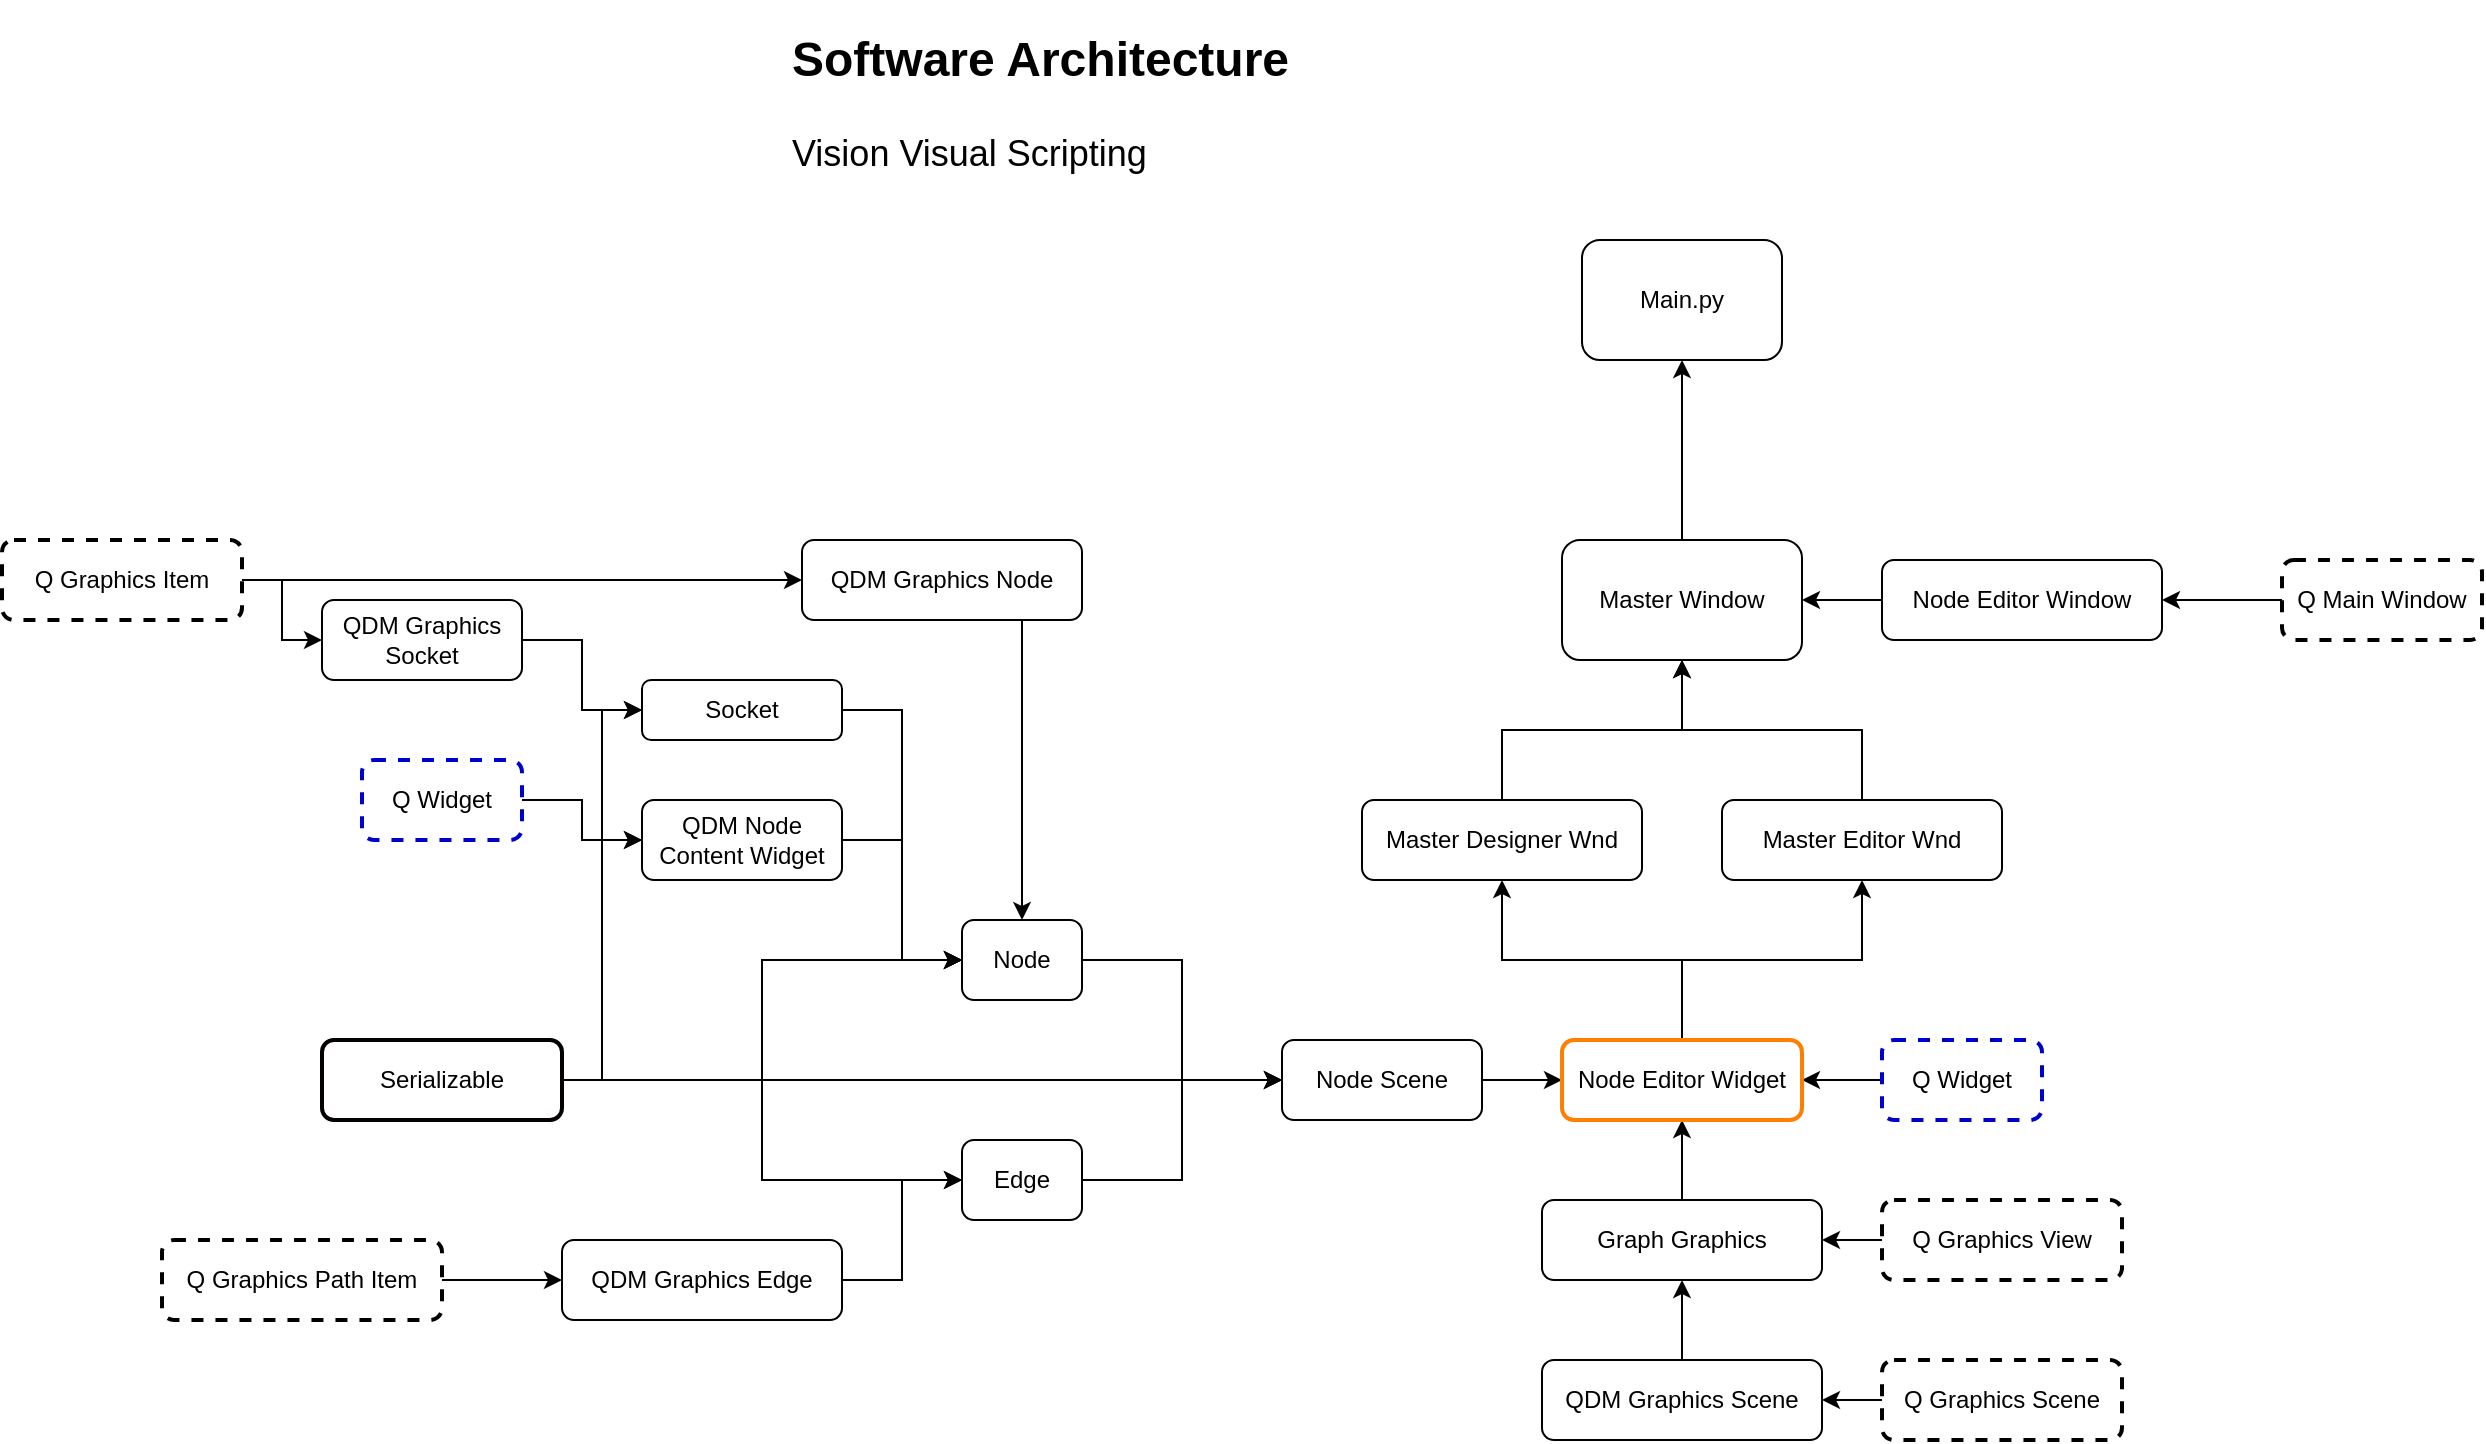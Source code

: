 <mxfile version="16.6.3" type="github">
  <diagram id="97u6j5r34sOa7uWUM_5N" name="Page-1">
    <mxGraphModel dx="981" dy="520" grid="1" gridSize="10" guides="1" tooltips="1" connect="1" arrows="1" fold="1" page="1" pageScale="1" pageWidth="1600" pageHeight="900" math="0" shadow="0">
      <root>
        <mxCell id="0" />
        <mxCell id="1" parent="0" />
        <mxCell id="1BXOV-kKkOCPN0veqqaP-1" value="&lt;h1&gt;Software Architecture&amp;nbsp;&lt;/h1&gt;&lt;h1&gt;&lt;font style=&quot;font-size: 18px ; font-weight: normal&quot;&gt;Vision Visual Scripting&lt;/font&gt;&lt;/h1&gt;" style="text;html=1;strokeColor=none;fillColor=none;spacing=5;spacingTop=-20;whiteSpace=wrap;overflow=hidden;rounded=0;strokeWidth=1;" parent="1" vertex="1">
          <mxGeometry x="410" y="90" width="340" height="110" as="geometry" />
        </mxCell>
        <mxCell id="1BXOV-kKkOCPN0veqqaP-4" value="" style="rounded=0;orthogonalLoop=1;jettySize=auto;html=1;endArrow=none;endFill=0;startArrow=classic;startFill=1;strokeWidth=1;" parent="1" source="1BXOV-kKkOCPN0veqqaP-2" target="1BXOV-kKkOCPN0veqqaP-3" edge="1">
          <mxGeometry relative="1" as="geometry" />
        </mxCell>
        <mxCell id="1BXOV-kKkOCPN0veqqaP-2" value="Main.py" style="rounded=1;whiteSpace=wrap;html=1;strokeWidth=1;" parent="1" vertex="1">
          <mxGeometry x="810" y="200" width="100" height="60" as="geometry" />
        </mxCell>
        <mxCell id="1BXOV-kKkOCPN0veqqaP-6" value="" style="rounded=0;orthogonalLoop=1;jettySize=auto;html=1;jumpSize=6;jumpStyle=none;targetPerimeterSpacing=0;strokeWidth=1;" parent="1" source="1BXOV-kKkOCPN0veqqaP-5" target="1BXOV-kKkOCPN0veqqaP-3" edge="1">
          <mxGeometry relative="1" as="geometry" />
        </mxCell>
        <mxCell id="1BXOV-kKkOCPN0veqqaP-3" value="Master Window" style="whiteSpace=wrap;html=1;rounded=1;strokeWidth=1;" parent="1" vertex="1">
          <mxGeometry x="800" y="350" width="120" height="60" as="geometry" />
        </mxCell>
        <mxCell id="1BXOV-kKkOCPN0veqqaP-8" value="" style="rounded=0;orthogonalLoop=1;jettySize=auto;html=1;startArrow=classic;startFill=1;endArrow=none;endFill=0;strokeWidth=1;edgeStyle=elbowEdgeStyle;" parent="1" source="1BXOV-kKkOCPN0veqqaP-5" target="1BXOV-kKkOCPN0veqqaP-7" edge="1">
          <mxGeometry relative="1" as="geometry" />
        </mxCell>
        <mxCell id="1BXOV-kKkOCPN0veqqaP-5" value="Node Editor Window" style="whiteSpace=wrap;html=1;rounded=1;strokeWidth=1;" parent="1" vertex="1">
          <mxGeometry x="960" y="360" width="140" height="40" as="geometry" />
        </mxCell>
        <mxCell id="1BXOV-kKkOCPN0veqqaP-7" value="Q Main Window" style="whiteSpace=wrap;html=1;rounded=1;strokeWidth=2;dashed=1;" parent="1" vertex="1">
          <mxGeometry x="1160" y="360" width="100" height="40" as="geometry" />
        </mxCell>
        <mxCell id="1BXOV-kKkOCPN0veqqaP-14" value="" style="rounded=0;orthogonalLoop=1;jettySize=auto;html=1;startArrow=classic;startFill=1;endArrow=none;endFill=0;strokeWidth=1;edgeStyle=elbowEdgeStyle;" parent="1" source="1BXOV-kKkOCPN0veqqaP-9" target="1BXOV-kKkOCPN0veqqaP-13" edge="1">
          <mxGeometry relative="1" as="geometry" />
        </mxCell>
        <mxCell id="1BXOV-kKkOCPN0veqqaP-16" value="" style="rounded=0;orthogonalLoop=1;jettySize=auto;html=1;startArrow=classic;startFill=1;endArrow=none;endFill=0;strokeWidth=1;" parent="1" source="1BXOV-kKkOCPN0veqqaP-9" target="1BXOV-kKkOCPN0veqqaP-15" edge="1">
          <mxGeometry relative="1" as="geometry" />
        </mxCell>
        <mxCell id="Xyz2LfplplAE0PjVY-bR-49" style="edgeStyle=elbowEdgeStyle;rounded=0;jumpStyle=none;jumpSize=6;orthogonalLoop=1;jettySize=auto;html=1;startArrow=classic;startFill=1;endArrow=none;endFill=0;targetPerimeterSpacing=0;strokeWidth=1;" parent="1" source="1BXOV-kKkOCPN0veqqaP-9" target="Xyz2LfplplAE0PjVY-bR-48" edge="1">
          <mxGeometry relative="1" as="geometry" />
        </mxCell>
        <mxCell id="F001ECK_hA_qUHwIVjkJ-22" style="edgeStyle=elbowEdgeStyle;rounded=0;orthogonalLoop=1;jettySize=auto;elbow=vertical;html=1;fontSize=18;endArrow=classic;endFill=1;" edge="1" parent="1" source="1BXOV-kKkOCPN0veqqaP-9" target="F001ECK_hA_qUHwIVjkJ-15">
          <mxGeometry relative="1" as="geometry" />
        </mxCell>
        <mxCell id="F001ECK_hA_qUHwIVjkJ-23" style="edgeStyle=elbowEdgeStyle;rounded=0;orthogonalLoop=1;jettySize=auto;elbow=vertical;html=1;fontSize=18;endArrow=classic;endFill=1;" edge="1" parent="1" source="1BXOV-kKkOCPN0veqqaP-9" target="F001ECK_hA_qUHwIVjkJ-9">
          <mxGeometry relative="1" as="geometry" />
        </mxCell>
        <mxCell id="1BXOV-kKkOCPN0veqqaP-9" value="Node Editor Widget" style="whiteSpace=wrap;html=1;rounded=1;strokeWidth=2;strokeColor=#FF8000;" parent="1" vertex="1">
          <mxGeometry x="800" y="600" width="120" height="40" as="geometry" />
        </mxCell>
        <mxCell id="1BXOV-kKkOCPN0veqqaP-11" value="Q Widget" style="whiteSpace=wrap;html=1;rounded=1;strokeWidth=2;dashed=1;strokeColor=#0000CC;" parent="1" vertex="1">
          <mxGeometry x="200" y="460" width="80" height="40" as="geometry" />
        </mxCell>
        <mxCell id="Xyz2LfplplAE0PjVY-bR-2" value="" style="edgeStyle=elbowEdgeStyle;rounded=0;jumpStyle=none;jumpSize=6;orthogonalLoop=1;jettySize=auto;html=1;startArrow=classic;startFill=1;endArrow=none;endFill=0;endSize=12;targetPerimeterSpacing=0;strokeWidth=1;" parent="1" source="1BXOV-kKkOCPN0veqqaP-13" target="Xyz2LfplplAE0PjVY-bR-1" edge="1">
          <mxGeometry relative="1" as="geometry" />
        </mxCell>
        <mxCell id="Xyz2LfplplAE0PjVY-bR-56" style="edgeStyle=elbowEdgeStyle;rounded=0;jumpStyle=none;jumpSize=6;orthogonalLoop=1;jettySize=auto;html=1;startArrow=classic;startFill=1;endArrow=none;endFill=0;targetPerimeterSpacing=0;strokeWidth=1;" parent="1" source="1BXOV-kKkOCPN0veqqaP-13" target="1BXOV-kKkOCPN0veqqaP-17" edge="1">
          <mxGeometry relative="1" as="geometry" />
        </mxCell>
        <mxCell id="1BXOV-kKkOCPN0veqqaP-13" value="Node Scene" style="whiteSpace=wrap;html=1;rounded=1;strokeWidth=1;" parent="1" vertex="1">
          <mxGeometry x="660" y="600" width="100" height="40" as="geometry" />
        </mxCell>
        <mxCell id="1BXOV-kKkOCPN0veqqaP-20" value="" style="rounded=0;orthogonalLoop=1;jettySize=auto;html=1;startArrow=classic;startFill=1;endArrow=none;endFill=0;strokeWidth=1;" parent="1" source="1BXOV-kKkOCPN0veqqaP-15" target="1BXOV-kKkOCPN0veqqaP-19" edge="1">
          <mxGeometry relative="1" as="geometry" />
        </mxCell>
        <mxCell id="1BXOV-kKkOCPN0veqqaP-22" value="" style="rounded=0;orthogonalLoop=1;jettySize=auto;html=1;startArrow=classic;startFill=1;endArrow=none;endFill=0;strokeWidth=1;" parent="1" source="1BXOV-kKkOCPN0veqqaP-15" target="1BXOV-kKkOCPN0veqqaP-21" edge="1">
          <mxGeometry relative="1" as="geometry" />
        </mxCell>
        <mxCell id="1BXOV-kKkOCPN0veqqaP-15" value="Graph Graphics" style="whiteSpace=wrap;html=1;rounded=1;strokeWidth=1;" parent="1" vertex="1">
          <mxGeometry x="790" y="680" width="140" height="40" as="geometry" />
        </mxCell>
        <mxCell id="1BXOV-kKkOCPN0veqqaP-17" value="Serializable" style="whiteSpace=wrap;html=1;rounded=1;strokeWidth=2;strokeColor=#050000;" parent="1" vertex="1">
          <mxGeometry x="180" y="600" width="120" height="40" as="geometry" />
        </mxCell>
        <mxCell id="1BXOV-kKkOCPN0veqqaP-19" value="Q Graphics View" style="whiteSpace=wrap;html=1;rounded=1;strokeWidth=2;dashed=1;" parent="1" vertex="1">
          <mxGeometry x="960" y="680" width="120" height="40" as="geometry" />
        </mxCell>
        <mxCell id="Xyz2LfplplAE0PjVY-bR-59" value="" style="edgeStyle=elbowEdgeStyle;rounded=0;jumpStyle=none;jumpSize=6;orthogonalLoop=1;jettySize=auto;html=1;startArrow=classic;startFill=1;endArrow=none;endFill=0;targetPerimeterSpacing=0;strokeWidth=1;" parent="1" source="1BXOV-kKkOCPN0veqqaP-21" target="Xyz2LfplplAE0PjVY-bR-58" edge="1">
          <mxGeometry relative="1" as="geometry" />
        </mxCell>
        <mxCell id="1BXOV-kKkOCPN0veqqaP-21" value="QDM Graphics Scene" style="whiteSpace=wrap;html=1;rounded=1;strokeWidth=1;" parent="1" vertex="1">
          <mxGeometry x="790" y="760" width="140" height="40" as="geometry" />
        </mxCell>
        <mxCell id="Xyz2LfplplAE0PjVY-bR-5" style="rounded=0;jumpStyle=none;jumpSize=6;orthogonalLoop=1;jettySize=auto;html=1;startArrow=none;startFill=1;endArrow=none;endFill=0;endSize=12;targetPerimeterSpacing=0;strokeWidth=1;edgeStyle=elbowEdgeStyle;" parent="1" source="Xyz2LfplplAE0PjVY-bR-10" target="1BXOV-kKkOCPN0veqqaP-17" edge="1">
          <mxGeometry relative="1" as="geometry" />
        </mxCell>
        <mxCell id="Xyz2LfplplAE0PjVY-bR-9" style="edgeStyle=elbowEdgeStyle;rounded=0;jumpStyle=none;jumpSize=6;orthogonalLoop=1;jettySize=auto;html=1;startArrow=classic;startFill=1;endArrow=none;endFill=0;endSize=12;targetPerimeterSpacing=0;strokeWidth=1;" parent="1" source="Xyz2LfplplAE0PjVY-bR-1" target="Xyz2LfplplAE0PjVY-bR-7" edge="1">
          <mxGeometry relative="1" as="geometry" />
        </mxCell>
        <mxCell id="Xyz2LfplplAE0PjVY-bR-12" style="rounded=0;jumpStyle=none;jumpSize=6;orthogonalLoop=1;jettySize=auto;html=1;startArrow=classic;startFill=1;endArrow=none;endFill=0;endSize=12;targetPerimeterSpacing=0;strokeWidth=1;edgeStyle=elbowEdgeStyle;" parent="1" source="Xyz2LfplplAE0PjVY-bR-1" target="Xyz2LfplplAE0PjVY-bR-10" edge="1">
          <mxGeometry relative="1" as="geometry" />
        </mxCell>
        <mxCell id="Xyz2LfplplAE0PjVY-bR-14" style="rounded=0;jumpStyle=none;jumpSize=6;orthogonalLoop=1;jettySize=auto;html=1;startArrow=classic;startFill=1;endArrow=none;endFill=0;targetPerimeterSpacing=0;strokeWidth=1;edgeStyle=elbowEdgeStyle;" parent="1" source="Xyz2LfplplAE0PjVY-bR-1" target="Xyz2LfplplAE0PjVY-bR-13" edge="1">
          <mxGeometry relative="1" as="geometry" />
        </mxCell>
        <mxCell id="Xyz2LfplplAE0PjVY-bR-53" style="edgeStyle=elbowEdgeStyle;rounded=0;jumpStyle=none;jumpSize=6;orthogonalLoop=1;jettySize=auto;html=1;startArrow=classic;startFill=1;endArrow=none;endFill=0;targetPerimeterSpacing=0;strokeWidth=1;" parent="1" source="Xyz2LfplplAE0PjVY-bR-1" target="1BXOV-kKkOCPN0veqqaP-17" edge="1">
          <mxGeometry relative="1" as="geometry" />
        </mxCell>
        <mxCell id="Xyz2LfplplAE0PjVY-bR-1" value="Node" style="whiteSpace=wrap;html=1;rounded=1;strokeWidth=1;" parent="1" vertex="1">
          <mxGeometry x="500" y="540" width="60" height="40" as="geometry" />
        </mxCell>
        <mxCell id="Xyz2LfplplAE0PjVY-bR-20" value="" style="edgeStyle=elbowEdgeStyle;rounded=0;jumpStyle=none;jumpSize=6;orthogonalLoop=1;jettySize=auto;html=1;startArrow=classic;startFill=1;endArrow=none;endFill=0;endSize=12;targetPerimeterSpacing=0;strokeWidth=1;" parent="1" source="Xyz2LfplplAE0PjVY-bR-7" target="Xyz2LfplplAE0PjVY-bR-19" edge="1">
          <mxGeometry relative="1" as="geometry" />
        </mxCell>
        <mxCell id="Xyz2LfplplAE0PjVY-bR-7" value="QDM Graphics Node" style="rounded=1;whiteSpace=wrap;html=1;strokeWidth=1;" parent="1" vertex="1">
          <mxGeometry x="420" y="350" width="140" height="40" as="geometry" />
        </mxCell>
        <mxCell id="Xyz2LfplplAE0PjVY-bR-21" style="edgeStyle=elbowEdgeStyle;rounded=0;jumpStyle=none;jumpSize=6;orthogonalLoop=1;jettySize=auto;html=1;startArrow=classic;startFill=1;endArrow=none;endFill=0;endSize=12;targetPerimeterSpacing=0;strokeWidth=1;" parent="1" source="Xyz2LfplplAE0PjVY-bR-10" target="1BXOV-kKkOCPN0veqqaP-11" edge="1">
          <mxGeometry relative="1" as="geometry" />
        </mxCell>
        <mxCell id="Xyz2LfplplAE0PjVY-bR-23" style="rounded=0;jumpStyle=none;jumpSize=6;orthogonalLoop=1;jettySize=auto;html=1;startArrow=classic;startFill=1;endArrow=none;endFill=0;endSize=12;targetPerimeterSpacing=0;strokeWidth=1;edgeStyle=elbowEdgeStyle;" parent="1" source="Xyz2LfplplAE0PjVY-bR-10" target="1BXOV-kKkOCPN0veqqaP-17" edge="1">
          <mxGeometry relative="1" as="geometry" />
        </mxCell>
        <mxCell id="Xyz2LfplplAE0PjVY-bR-18" style="rounded=0;jumpStyle=none;jumpSize=6;orthogonalLoop=1;jettySize=auto;html=1;startArrow=classic;startFill=1;endArrow=none;endFill=0;endSize=12;targetPerimeterSpacing=0;strokeWidth=1;edgeStyle=elbowEdgeStyle;" parent="1" source="Xyz2LfplplAE0PjVY-bR-13" target="1BXOV-kKkOCPN0veqqaP-17" edge="1">
          <mxGeometry relative="1" as="geometry" />
        </mxCell>
        <mxCell id="Xyz2LfplplAE0PjVY-bR-29" value="" style="edgeStyle=elbowEdgeStyle;rounded=0;jumpStyle=none;jumpSize=6;orthogonalLoop=1;jettySize=auto;html=1;startArrow=classic;startFill=1;endArrow=none;endFill=0;targetPerimeterSpacing=0;strokeWidth=1;" parent="1" source="Xyz2LfplplAE0PjVY-bR-13" target="Xyz2LfplplAE0PjVY-bR-28" edge="1">
          <mxGeometry relative="1" as="geometry" />
        </mxCell>
        <mxCell id="Xyz2LfplplAE0PjVY-bR-13" value="Socket" style="rounded=1;whiteSpace=wrap;html=1;strokeWidth=1;" parent="1" vertex="1">
          <mxGeometry x="340" y="420" width="100" height="30" as="geometry" />
        </mxCell>
        <mxCell id="Xyz2LfplplAE0PjVY-bR-19" value="Q Graphics Item" style="whiteSpace=wrap;html=1;rounded=1;strokeWidth=2;dashed=1;" parent="1" vertex="1">
          <mxGeometry x="20" y="350" width="120" height="40" as="geometry" />
        </mxCell>
        <mxCell id="Xyz2LfplplAE0PjVY-bR-30" style="edgeStyle=elbowEdgeStyle;rounded=0;jumpStyle=none;jumpSize=6;orthogonalLoop=1;jettySize=auto;html=1;startArrow=classic;startFill=1;endArrow=none;endFill=0;targetPerimeterSpacing=0;strokeWidth=1;" parent="1" source="Xyz2LfplplAE0PjVY-bR-28" target="Xyz2LfplplAE0PjVY-bR-19" edge="1">
          <mxGeometry relative="1" as="geometry" />
        </mxCell>
        <mxCell id="Xyz2LfplplAE0PjVY-bR-28" value="QDM Graphics Socket" style="whiteSpace=wrap;html=1;rounded=1;strokeWidth=1;" parent="1" vertex="1">
          <mxGeometry x="180" y="380" width="100" height="40" as="geometry" />
        </mxCell>
        <mxCell id="Xyz2LfplplAE0PjVY-bR-33" style="edgeStyle=elbowEdgeStyle;rounded=0;jumpStyle=none;jumpSize=6;orthogonalLoop=1;jettySize=auto;html=1;startArrow=classic;startFill=1;endArrow=none;endFill=0;strokeWidth=1;sourcePerimeterSpacing=0;" parent="1" source="1BXOV-kKkOCPN0veqqaP-13" target="Xyz2LfplplAE0PjVY-bR-31" edge="1">
          <mxGeometry relative="1" as="geometry" />
        </mxCell>
        <mxCell id="Xyz2LfplplAE0PjVY-bR-35" value="" style="edgeStyle=elbowEdgeStyle;rounded=0;jumpStyle=none;jumpSize=6;orthogonalLoop=1;jettySize=auto;html=1;startArrow=classic;startFill=1;endArrow=none;endFill=0;targetPerimeterSpacing=0;strokeWidth=1;" parent="1" source="Xyz2LfplplAE0PjVY-bR-31" target="Xyz2LfplplAE0PjVY-bR-34" edge="1">
          <mxGeometry relative="1" as="geometry" />
        </mxCell>
        <mxCell id="Xyz2LfplplAE0PjVY-bR-57" style="edgeStyle=elbowEdgeStyle;rounded=0;jumpStyle=none;jumpSize=6;orthogonalLoop=1;jettySize=auto;html=1;startArrow=classic;startFill=1;endArrow=none;endFill=0;targetPerimeterSpacing=0;strokeWidth=1;" parent="1" source="Xyz2LfplplAE0PjVY-bR-31" target="1BXOV-kKkOCPN0veqqaP-17" edge="1">
          <mxGeometry relative="1" as="geometry" />
        </mxCell>
        <mxCell id="Xyz2LfplplAE0PjVY-bR-31" value="Edge" style="whiteSpace=wrap;html=1;rounded=1;strokeWidth=1;" parent="1" vertex="1">
          <mxGeometry x="500" y="650" width="60" height="40" as="geometry" />
        </mxCell>
        <mxCell id="Xyz2LfplplAE0PjVY-bR-37" value="" style="edgeStyle=elbowEdgeStyle;rounded=0;jumpStyle=none;jumpSize=6;orthogonalLoop=1;jettySize=auto;html=1;startArrow=classic;startFill=1;endArrow=none;endFill=0;targetPerimeterSpacing=0;strokeWidth=1;" parent="1" source="Xyz2LfplplAE0PjVY-bR-34" target="Xyz2LfplplAE0PjVY-bR-36" edge="1">
          <mxGeometry relative="1" as="geometry" />
        </mxCell>
        <mxCell id="Xyz2LfplplAE0PjVY-bR-34" value="QDM Graphics Edge" style="whiteSpace=wrap;html=1;rounded=1;strokeWidth=1;" parent="1" vertex="1">
          <mxGeometry x="300" y="700" width="140" height="40" as="geometry" />
        </mxCell>
        <mxCell id="Xyz2LfplplAE0PjVY-bR-36" value="Q Graphics Path Item" style="whiteSpace=wrap;html=1;rounded=1;strokeWidth=2;dashed=1;" parent="1" vertex="1">
          <mxGeometry x="100" y="700" width="140" height="40" as="geometry" />
        </mxCell>
        <mxCell id="Xyz2LfplplAE0PjVY-bR-48" value="Q Widget" style="whiteSpace=wrap;html=1;rounded=1;strokeWidth=2;dashed=1;strokeColor=#0000CC;" parent="1" vertex="1">
          <mxGeometry x="960" y="600" width="80" height="40" as="geometry" />
        </mxCell>
        <mxCell id="Xyz2LfplplAE0PjVY-bR-10" value="QDM Node Content Widget" style="rounded=1;whiteSpace=wrap;html=1;strokeWidth=1;" parent="1" vertex="1">
          <mxGeometry x="340" y="480" width="100" height="40" as="geometry" />
        </mxCell>
        <mxCell id="Xyz2LfplplAE0PjVY-bR-52" value="" style="rounded=0;jumpStyle=none;jumpSize=6;orthogonalLoop=1;jettySize=auto;html=1;startArrow=classic;startFill=1;endArrow=none;endFill=0;endSize=12;strokeWidth=1;edgeStyle=elbowEdgeStyle;" parent="1" source="Xyz2LfplplAE0PjVY-bR-1" target="Xyz2LfplplAE0PjVY-bR-10" edge="1">
          <mxGeometry relative="1" as="geometry">
            <mxPoint x="360" y="460" as="sourcePoint" />
            <mxPoint x="-100" y="480" as="targetPoint" />
          </mxGeometry>
        </mxCell>
        <mxCell id="Xyz2LfplplAE0PjVY-bR-58" value="Q Graphics Scene" style="whiteSpace=wrap;html=1;rounded=1;strokeWidth=2;dashed=1;" parent="1" vertex="1">
          <mxGeometry x="960" y="760" width="120" height="40" as="geometry" />
        </mxCell>
        <mxCell id="F001ECK_hA_qUHwIVjkJ-10" style="edgeStyle=elbowEdgeStyle;rounded=0;orthogonalLoop=1;jettySize=auto;html=1;endArrow=classic;endFill=1;elbow=vertical;" edge="1" parent="1" source="F001ECK_hA_qUHwIVjkJ-9" target="1BXOV-kKkOCPN0veqqaP-3">
          <mxGeometry relative="1" as="geometry" />
        </mxCell>
        <mxCell id="F001ECK_hA_qUHwIVjkJ-9" value="Master Editor Wnd" style="rounded=1;whiteSpace=wrap;html=1;" vertex="1" parent="1">
          <mxGeometry x="880" y="480" width="140" height="40" as="geometry" />
        </mxCell>
        <mxCell id="F001ECK_hA_qUHwIVjkJ-16" style="edgeStyle=elbowEdgeStyle;rounded=0;orthogonalLoop=1;jettySize=auto;html=1;fontSize=18;endArrow=classic;endFill=1;elbow=vertical;" edge="1" parent="1" source="F001ECK_hA_qUHwIVjkJ-15" target="1BXOV-kKkOCPN0veqqaP-3">
          <mxGeometry relative="1" as="geometry" />
        </mxCell>
        <mxCell id="F001ECK_hA_qUHwIVjkJ-15" value="Master Designer Wnd" style="rounded=1;whiteSpace=wrap;html=1;" vertex="1" parent="1">
          <mxGeometry x="700" y="480" width="140" height="40" as="geometry" />
        </mxCell>
      </root>
    </mxGraphModel>
  </diagram>
</mxfile>
